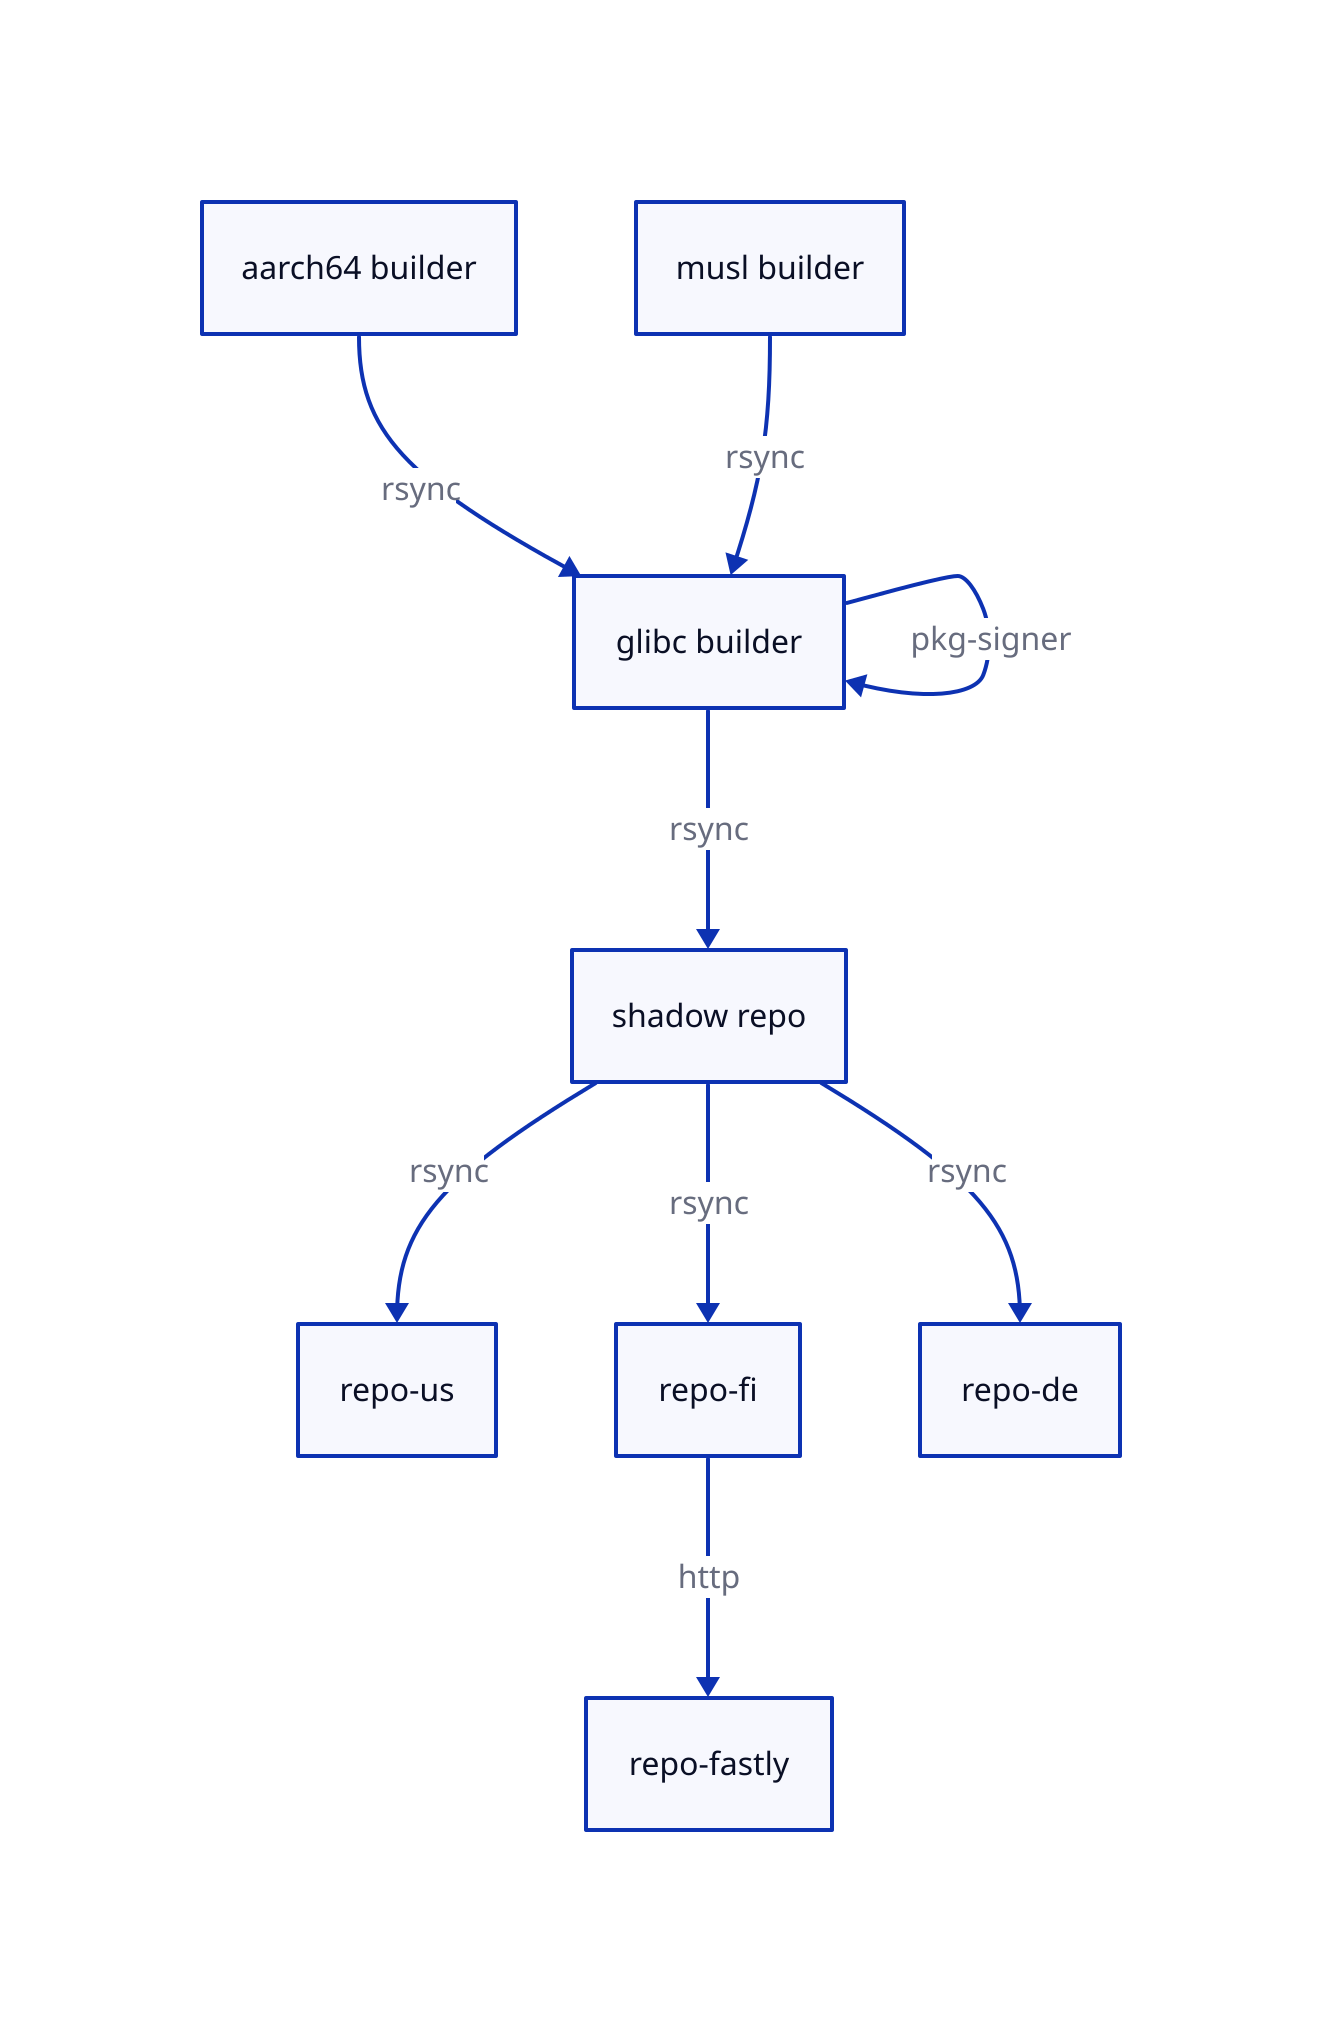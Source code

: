 glibc builder
musl builder
aarch64 builder

aarch64 builder -> glibc builder : rsync
musl builder -> glibc builder : rsync

glibc builder -> glibc builder : pkg-signer

glibc builder -> shadow repo : rsync

shadow repo -> repo-us : rsync
shadow repo -> repo-fi : rsync
shadow repo -> repo-de : rsync

repo-fi -> repo-fastly : http

